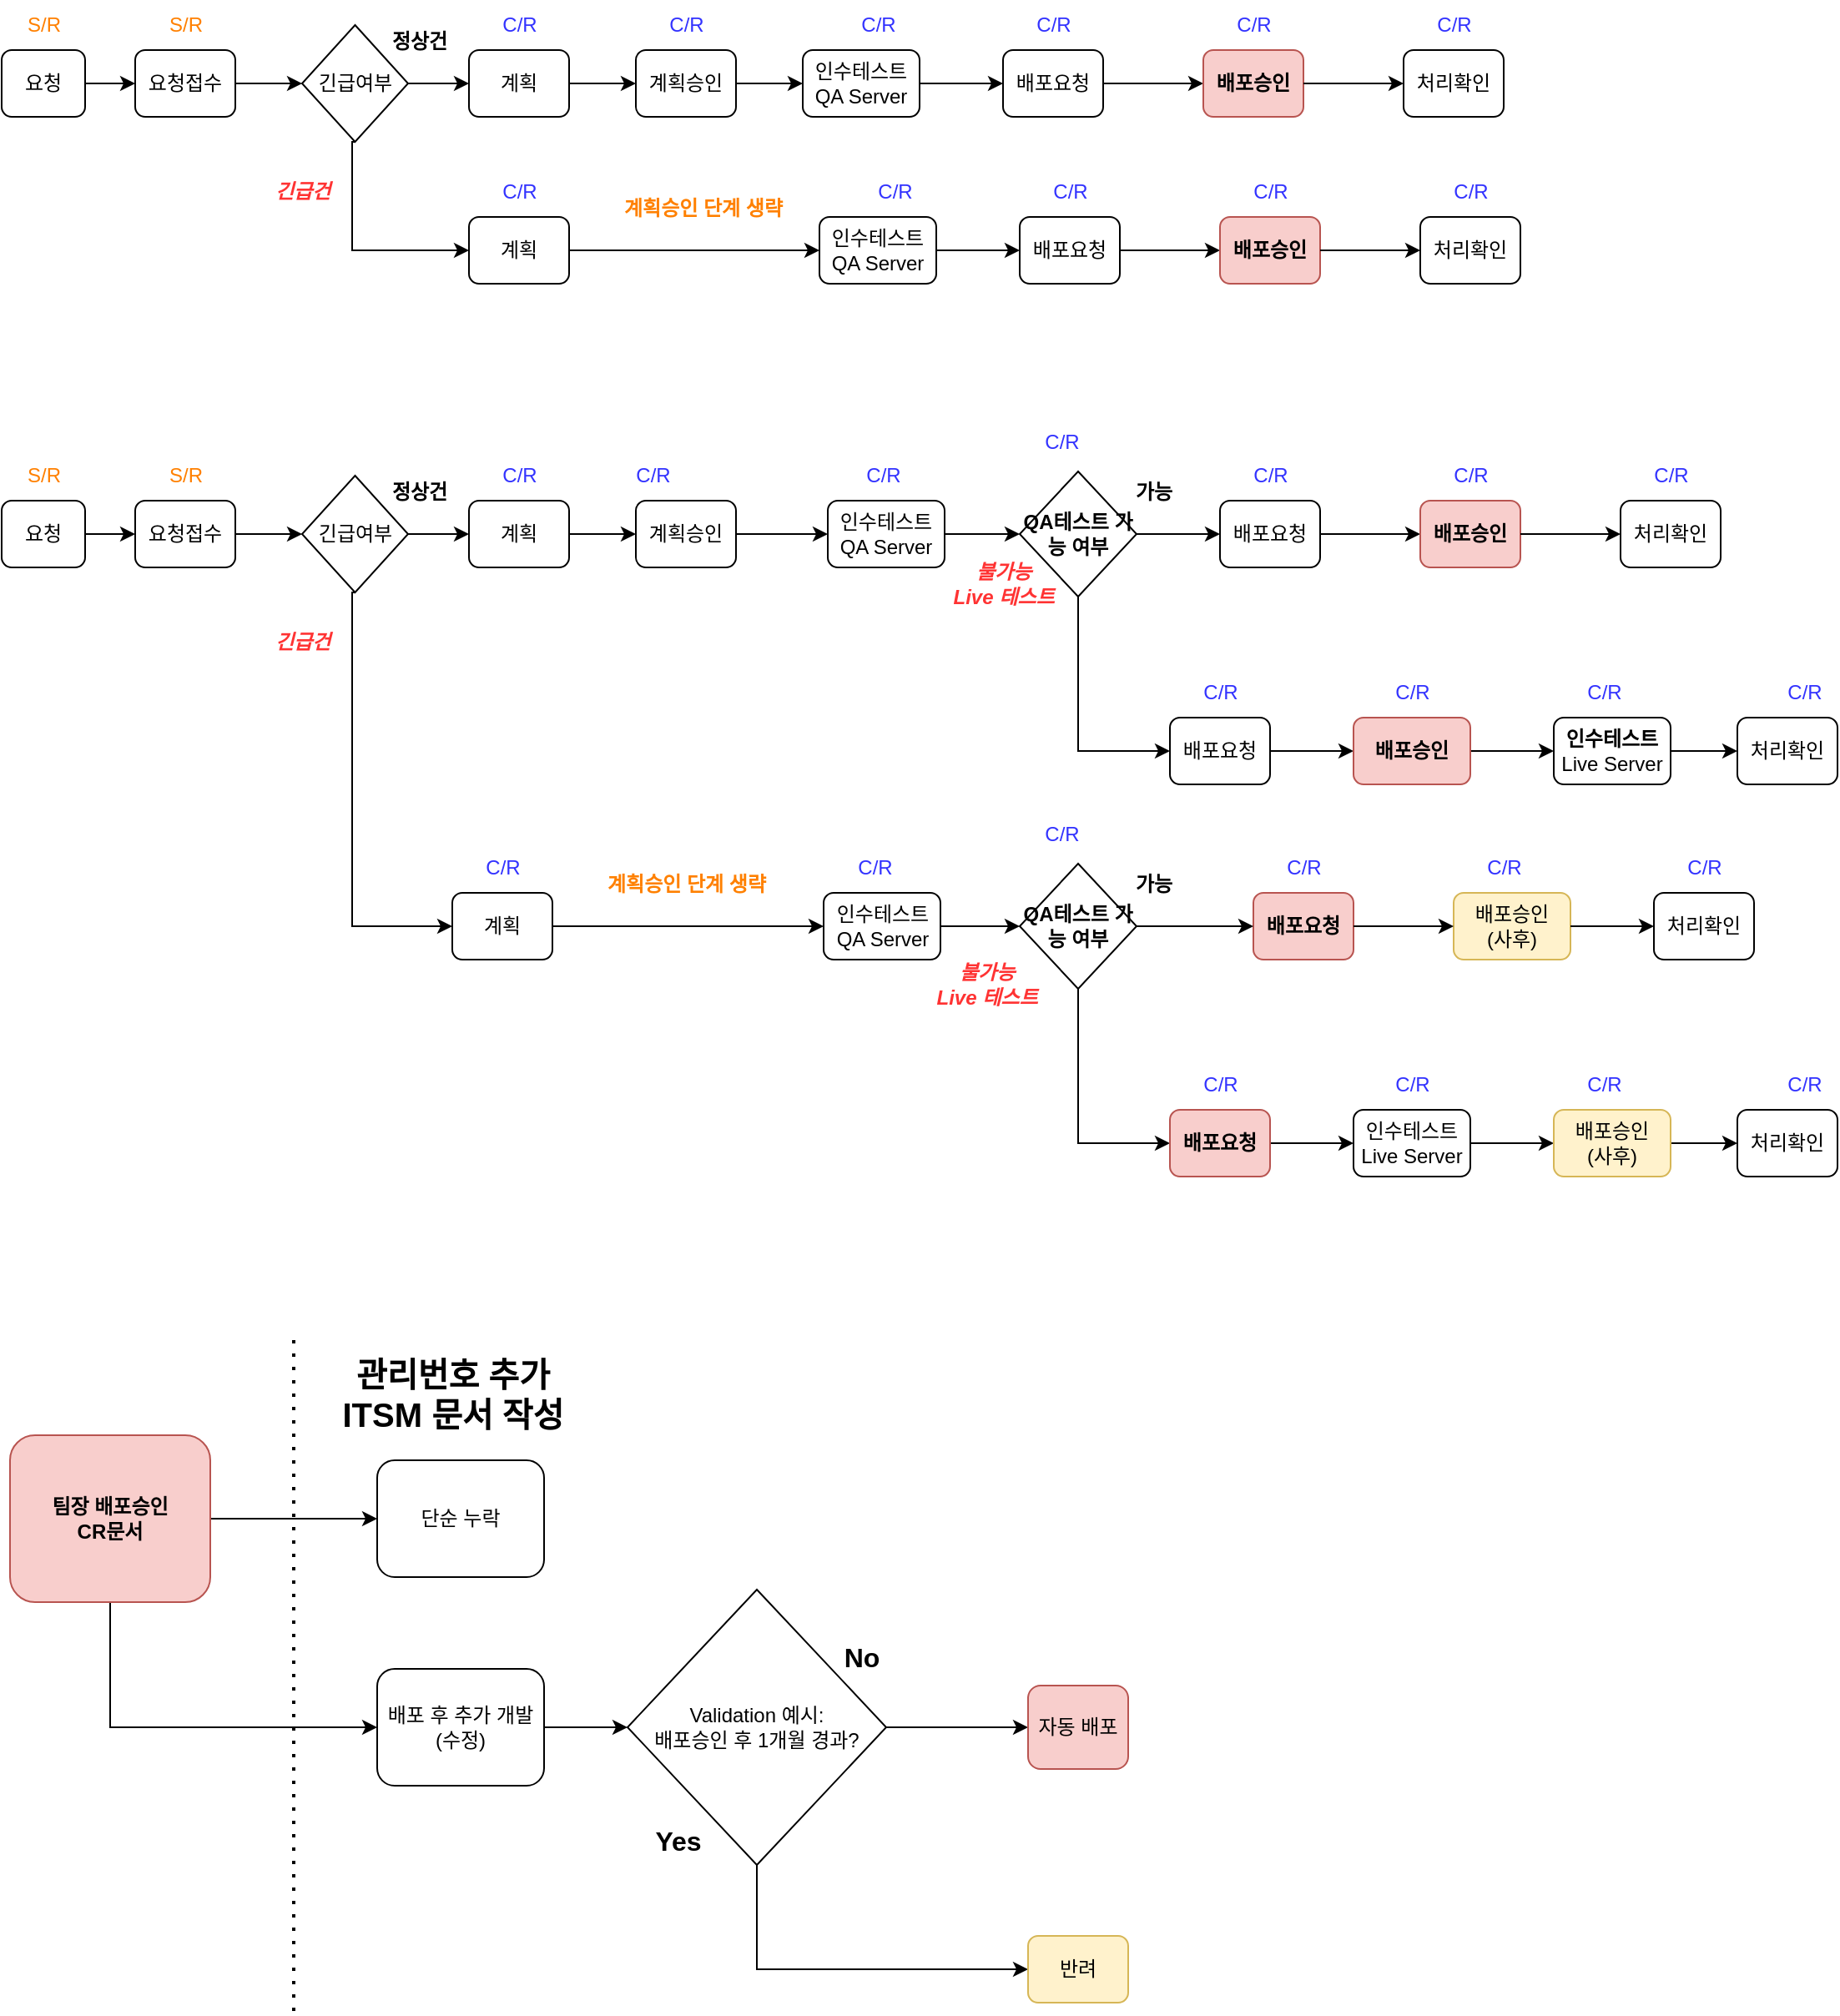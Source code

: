 <mxfile version="22.1.15" type="github">
  <diagram id="C5RBs43oDa-KdzZeNtuy" name="Page-1">
    <mxGraphModel dx="2261" dy="738" grid="1" gridSize="10" guides="1" tooltips="1" connect="1" arrows="1" fold="1" page="1" pageScale="1" pageWidth="827" pageHeight="1169" background="#ffffff" math="0" shadow="0">
      <root>
        <mxCell id="WIyWlLk6GJQsqaUBKTNV-0" />
        <mxCell id="WIyWlLk6GJQsqaUBKTNV-1" parent="WIyWlLk6GJQsqaUBKTNV-0" />
        <mxCell id="-poH_1AGBU1u-PjEJNl7-34" value="배포승인&lt;br&gt;(사후)" style="rounded=1;whiteSpace=wrap;html=1;fontSize=12;glass=0;strokeWidth=1;shadow=0;fontStyle=0;fillColor=#fff2cc;strokeColor=#d6b656;" parent="WIyWlLk6GJQsqaUBKTNV-1" vertex="1">
          <mxGeometry x="70" y="655" width="70" height="40" as="geometry" />
        </mxCell>
        <mxCell id="bHrff5qwEhBtDLo3kuQc-10" style="edgeStyle=orthogonalEdgeStyle;rounded=0;orthogonalLoop=1;jettySize=auto;html=1;exitX=1;exitY=0.5;exitDx=0;exitDy=0;entryX=0;entryY=0.5;entryDx=0;entryDy=0;" parent="WIyWlLk6GJQsqaUBKTNV-1" source="WIyWlLk6GJQsqaUBKTNV-3" target="bHrff5qwEhBtDLo3kuQc-8" edge="1">
          <mxGeometry relative="1" as="geometry" />
        </mxCell>
        <mxCell id="WIyWlLk6GJQsqaUBKTNV-3" value="요청" style="rounded=1;whiteSpace=wrap;html=1;fontSize=12;glass=0;strokeWidth=1;shadow=0;" parent="WIyWlLk6GJQsqaUBKTNV-1" vertex="1">
          <mxGeometry x="-800" y="420" width="50" height="40" as="geometry" />
        </mxCell>
        <mxCell id="bHrff5qwEhBtDLo3kuQc-9" style="edgeStyle=orthogonalEdgeStyle;rounded=0;orthogonalLoop=1;jettySize=auto;html=1;entryX=0;entryY=0.5;entryDx=0;entryDy=0;" parent="WIyWlLk6GJQsqaUBKTNV-1" source="bHrff5qwEhBtDLo3kuQc-37" target="bHrff5qwEhBtDLo3kuQc-13" edge="1">
          <mxGeometry relative="1" as="geometry">
            <mxPoint x="-560" y="440" as="targetPoint" />
            <mxPoint x="-620" y="440" as="sourcePoint" />
          </mxGeometry>
        </mxCell>
        <mxCell id="bHrff5qwEhBtDLo3kuQc-45" style="edgeStyle=orthogonalEdgeStyle;rounded=0;orthogonalLoop=1;jettySize=auto;html=1;exitX=1;exitY=0.5;exitDx=0;exitDy=0;entryX=0;entryY=0.5;entryDx=0;entryDy=0;" parent="WIyWlLk6GJQsqaUBKTNV-1" source="bHrff5qwEhBtDLo3kuQc-8" target="bHrff5qwEhBtDLo3kuQc-37" edge="1">
          <mxGeometry relative="1" as="geometry" />
        </mxCell>
        <mxCell id="bHrff5qwEhBtDLo3kuQc-8" value="요청접수" style="rounded=1;whiteSpace=wrap;html=1;fontSize=12;glass=0;strokeWidth=1;shadow=0;" parent="WIyWlLk6GJQsqaUBKTNV-1" vertex="1">
          <mxGeometry x="-720" y="420" width="60" height="40" as="geometry" />
        </mxCell>
        <mxCell id="bHrff5qwEhBtDLo3kuQc-43" style="edgeStyle=orthogonalEdgeStyle;rounded=0;orthogonalLoop=1;jettySize=auto;html=1;exitX=1;exitY=0.5;exitDx=0;exitDy=0;entryX=0;entryY=0.5;entryDx=0;entryDy=0;" parent="WIyWlLk6GJQsqaUBKTNV-1" source="bHrff5qwEhBtDLo3kuQc-13" target="bHrff5qwEhBtDLo3kuQc-17" edge="1">
          <mxGeometry relative="1" as="geometry" />
        </mxCell>
        <mxCell id="bHrff5qwEhBtDLo3kuQc-13" value="계획" style="rounded=1;whiteSpace=wrap;html=1;fontSize=12;glass=0;strokeWidth=1;shadow=0;" parent="WIyWlLk6GJQsqaUBKTNV-1" vertex="1">
          <mxGeometry x="-520" y="420" width="60" height="40" as="geometry" />
        </mxCell>
        <mxCell id="mNGhvAOt8ULC3OzizUnZ-2" style="edgeStyle=orthogonalEdgeStyle;rounded=0;orthogonalLoop=1;jettySize=auto;html=1;exitX=1;exitY=0.5;exitDx=0;exitDy=0;entryX=0;entryY=0.5;entryDx=0;entryDy=0;" edge="1" parent="WIyWlLk6GJQsqaUBKTNV-1" source="bHrff5qwEhBtDLo3kuQc-17" target="mNGhvAOt8ULC3OzizUnZ-0">
          <mxGeometry relative="1" as="geometry" />
        </mxCell>
        <mxCell id="bHrff5qwEhBtDLo3kuQc-17" value="계획승인" style="rounded=1;whiteSpace=wrap;html=1;fontSize=12;glass=0;strokeWidth=1;shadow=0;" parent="WIyWlLk6GJQsqaUBKTNV-1" vertex="1">
          <mxGeometry x="-420" y="420" width="60" height="40" as="geometry" />
        </mxCell>
        <mxCell id="bHrff5qwEhBtDLo3kuQc-23" value="배포요청" style="rounded=1;whiteSpace=wrap;html=1;fontSize=12;glass=0;strokeWidth=1;shadow=0;" parent="WIyWlLk6GJQsqaUBKTNV-1" vertex="1">
          <mxGeometry x="-70" y="420" width="60" height="40" as="geometry" />
        </mxCell>
        <mxCell id="bHrff5qwEhBtDLo3kuQc-24" style="edgeStyle=orthogonalEdgeStyle;rounded=0;orthogonalLoop=1;jettySize=auto;html=1;exitX=1;exitY=0.5;exitDx=0;exitDy=0;" parent="WIyWlLk6GJQsqaUBKTNV-1" edge="1">
          <mxGeometry relative="1" as="geometry">
            <mxPoint x="50" y="440" as="targetPoint" />
            <mxPoint x="-10" y="440" as="sourcePoint" />
          </mxGeometry>
        </mxCell>
        <mxCell id="bHrff5qwEhBtDLo3kuQc-25" value="배포승인" style="rounded=1;whiteSpace=wrap;html=1;fontSize=12;glass=0;strokeWidth=1;shadow=0;fontStyle=1;fillColor=#f8cecc;strokeColor=#b85450;" parent="WIyWlLk6GJQsqaUBKTNV-1" vertex="1">
          <mxGeometry x="50" y="420" width="60" height="40" as="geometry" />
        </mxCell>
        <mxCell id="bHrff5qwEhBtDLo3kuQc-26" style="edgeStyle=orthogonalEdgeStyle;rounded=0;orthogonalLoop=1;jettySize=auto;html=1;exitX=1;exitY=0.5;exitDx=0;exitDy=0;" parent="WIyWlLk6GJQsqaUBKTNV-1" edge="1">
          <mxGeometry relative="1" as="geometry">
            <mxPoint x="170" y="440" as="targetPoint" />
            <mxPoint x="110" y="440" as="sourcePoint" />
          </mxGeometry>
        </mxCell>
        <mxCell id="bHrff5qwEhBtDLo3kuQc-27" value="처리확인" style="rounded=1;whiteSpace=wrap;html=1;fontSize=12;glass=0;strokeWidth=1;shadow=0;" parent="WIyWlLk6GJQsqaUBKTNV-1" vertex="1">
          <mxGeometry x="170" y="420" width="60" height="40" as="geometry" />
        </mxCell>
        <mxCell id="bHrff5qwEhBtDLo3kuQc-28" value="S/R" style="text;html=1;align=center;verticalAlign=middle;resizable=0;points=[];autosize=1;strokeColor=none;fillColor=none;fontColor=#FF8000;" parent="WIyWlLk6GJQsqaUBKTNV-1" vertex="1">
          <mxGeometry x="-795" y="390" width="40" height="30" as="geometry" />
        </mxCell>
        <mxCell id="bHrff5qwEhBtDLo3kuQc-29" value="S/R" style="text;html=1;align=center;verticalAlign=middle;resizable=0;points=[];autosize=1;strokeColor=none;fillColor=none;fontColor=#FF8000;" parent="WIyWlLk6GJQsqaUBKTNV-1" vertex="1">
          <mxGeometry x="-710" y="390" width="40" height="30" as="geometry" />
        </mxCell>
        <mxCell id="bHrff5qwEhBtDLo3kuQc-30" value="C/R" style="text;html=1;align=center;verticalAlign=middle;resizable=0;points=[];autosize=1;strokeColor=none;fillColor=none;fontColor=#3333FF;" parent="WIyWlLk6GJQsqaUBKTNV-1" vertex="1">
          <mxGeometry x="-510" y="390" width="40" height="30" as="geometry" />
        </mxCell>
        <mxCell id="bHrff5qwEhBtDLo3kuQc-31" value="C/R" style="text;html=1;align=center;verticalAlign=middle;resizable=0;points=[];autosize=1;strokeColor=none;fillColor=none;fontColor=#3333FF;" parent="WIyWlLk6GJQsqaUBKTNV-1" vertex="1">
          <mxGeometry x="-430" y="390" width="40" height="30" as="geometry" />
        </mxCell>
        <mxCell id="bHrff5qwEhBtDLo3kuQc-32" value="C/R" style="text;html=1;align=center;verticalAlign=middle;resizable=0;points=[];autosize=1;strokeColor=none;fillColor=none;fontColor=#3333FF;" parent="WIyWlLk6GJQsqaUBKTNV-1" vertex="1">
          <mxGeometry x="-185" y="370" width="40" height="30" as="geometry" />
        </mxCell>
        <mxCell id="bHrff5qwEhBtDLo3kuQc-34" value="C/R" style="text;html=1;align=center;verticalAlign=middle;resizable=0;points=[];autosize=1;strokeColor=none;fillColor=none;fontColor=#3333FF;" parent="WIyWlLk6GJQsqaUBKTNV-1" vertex="1">
          <mxGeometry x="-60" y="390" width="40" height="30" as="geometry" />
        </mxCell>
        <mxCell id="bHrff5qwEhBtDLo3kuQc-35" value="C/R" style="text;html=1;align=center;verticalAlign=middle;resizable=0;points=[];autosize=1;strokeColor=none;fillColor=none;fontColor=#3333FF;" parent="WIyWlLk6GJQsqaUBKTNV-1" vertex="1">
          <mxGeometry x="60" y="390" width="40" height="30" as="geometry" />
        </mxCell>
        <mxCell id="bHrff5qwEhBtDLo3kuQc-36" value="C/R" style="text;html=1;align=center;verticalAlign=middle;resizable=0;points=[];autosize=1;strokeColor=none;fillColor=none;fontColor=#3333FF;" parent="WIyWlLk6GJQsqaUBKTNV-1" vertex="1">
          <mxGeometry x="180" y="390" width="40" height="30" as="geometry" />
        </mxCell>
        <mxCell id="bHrff5qwEhBtDLo3kuQc-41" style="edgeStyle=orthogonalEdgeStyle;rounded=0;orthogonalLoop=1;jettySize=auto;html=1;exitX=0.5;exitY=1;exitDx=0;exitDy=0;entryX=0;entryY=0.5;entryDx=0;entryDy=0;" parent="WIyWlLk6GJQsqaUBKTNV-1" source="bHrff5qwEhBtDLo3kuQc-37" target="bHrff5qwEhBtDLo3kuQc-47" edge="1">
          <mxGeometry relative="1" as="geometry">
            <mxPoint x="-590" y="780" as="targetPoint" />
            <Array as="points">
              <mxPoint x="-590" y="475" />
              <mxPoint x="-590" y="675" />
            </Array>
          </mxGeometry>
        </mxCell>
        <mxCell id="bHrff5qwEhBtDLo3kuQc-37" value="긴급여부" style="rhombus;whiteSpace=wrap;html=1;" parent="WIyWlLk6GJQsqaUBKTNV-1" vertex="1">
          <mxGeometry x="-620" y="405" width="63.5" height="70" as="geometry" />
        </mxCell>
        <mxCell id="bHrff5qwEhBtDLo3kuQc-39" value="정상건" style="text;html=1;align=center;verticalAlign=middle;resizable=0;points=[];autosize=1;strokeColor=none;fillColor=none;fontStyle=1" parent="WIyWlLk6GJQsqaUBKTNV-1" vertex="1">
          <mxGeometry x="-580" y="400" width="60" height="30" as="geometry" />
        </mxCell>
        <mxCell id="bHrff5qwEhBtDLo3kuQc-40" value="긴급건" style="text;html=1;align=center;verticalAlign=middle;resizable=0;points=[];autosize=1;strokeColor=none;fillColor=none;fontStyle=3;fontColor=#FF3333;" parent="WIyWlLk6GJQsqaUBKTNV-1" vertex="1">
          <mxGeometry x="-650" y="490" width="60" height="30" as="geometry" />
        </mxCell>
        <mxCell id="mNGhvAOt8ULC3OzizUnZ-9" style="edgeStyle=orthogonalEdgeStyle;rounded=0;orthogonalLoop=1;jettySize=auto;html=1;exitX=1;exitY=0.5;exitDx=0;exitDy=0;entryX=0;entryY=0.5;entryDx=0;entryDy=0;" edge="1" parent="WIyWlLk6GJQsqaUBKTNV-1" source="bHrff5qwEhBtDLo3kuQc-47" target="mNGhvAOt8ULC3OzizUnZ-7">
          <mxGeometry relative="1" as="geometry" />
        </mxCell>
        <mxCell id="bHrff5qwEhBtDLo3kuQc-47" value="계획" style="rounded=1;whiteSpace=wrap;html=1;fontSize=12;glass=0;strokeWidth=1;shadow=0;" parent="WIyWlLk6GJQsqaUBKTNV-1" vertex="1">
          <mxGeometry x="-530" y="655" width="60" height="40" as="geometry" />
        </mxCell>
        <mxCell id="bHrff5qwEhBtDLo3kuQc-48" value="C/R" style="text;html=1;align=center;verticalAlign=middle;resizable=0;points=[];autosize=1;strokeColor=none;fillColor=none;fontColor=#3333FF;" parent="WIyWlLk6GJQsqaUBKTNV-1" vertex="1">
          <mxGeometry x="-520" y="625" width="40" height="30" as="geometry" />
        </mxCell>
        <mxCell id="bHrff5qwEhBtDLo3kuQc-50" value="C/R" style="text;html=1;align=center;verticalAlign=middle;resizable=0;points=[];autosize=1;strokeColor=none;fillColor=none;fontColor=#3333FF;" parent="WIyWlLk6GJQsqaUBKTNV-1" vertex="1">
          <mxGeometry x="-185" y="605" width="40" height="30" as="geometry" />
        </mxCell>
        <mxCell id="bHrff5qwEhBtDLo3kuQc-70" style="edgeStyle=orthogonalEdgeStyle;rounded=0;orthogonalLoop=1;jettySize=auto;html=1;exitX=0.5;exitY=1;exitDx=0;exitDy=0;" parent="WIyWlLk6GJQsqaUBKTNV-1" source="bHrff5qwEhBtDLo3kuQc-67" edge="1">
          <mxGeometry relative="1" as="geometry">
            <mxPoint x="-100" y="570" as="targetPoint" />
            <Array as="points">
              <mxPoint x="-155" y="570" />
            </Array>
          </mxGeometry>
        </mxCell>
        <mxCell id="mNGhvAOt8ULC3OzizUnZ-6" style="edgeStyle=orthogonalEdgeStyle;rounded=0;orthogonalLoop=1;jettySize=auto;html=1;exitX=1;exitY=0.5;exitDx=0;exitDy=0;entryX=0;entryY=0.5;entryDx=0;entryDy=0;" edge="1" parent="WIyWlLk6GJQsqaUBKTNV-1" source="bHrff5qwEhBtDLo3kuQc-67" target="bHrff5qwEhBtDLo3kuQc-23">
          <mxGeometry relative="1" as="geometry" />
        </mxCell>
        <mxCell id="bHrff5qwEhBtDLo3kuQc-67" value="&lt;b&gt;QA테스트 가능 여부&lt;/b&gt;" style="rhombus;whiteSpace=wrap;html=1;" parent="WIyWlLk6GJQsqaUBKTNV-1" vertex="1">
          <mxGeometry x="-190" y="402.5" width="70" height="75" as="geometry" />
        </mxCell>
        <mxCell id="bHrff5qwEhBtDLo3kuQc-68" value="가능" style="text;html=1;align=center;verticalAlign=middle;resizable=0;points=[];autosize=1;strokeColor=none;fillColor=none;fontStyle=1" parent="WIyWlLk6GJQsqaUBKTNV-1" vertex="1">
          <mxGeometry x="-135" y="400" width="50" height="30" as="geometry" />
        </mxCell>
        <mxCell id="bHrff5qwEhBtDLo3kuQc-69" value="불가능&lt;br&gt;Live 테스트" style="text;html=1;align=center;verticalAlign=middle;resizable=0;points=[];autosize=1;strokeColor=none;fillColor=none;fontStyle=3;fontColor=#FF3333;" parent="WIyWlLk6GJQsqaUBKTNV-1" vertex="1">
          <mxGeometry x="-245" y="450" width="90" height="40" as="geometry" />
        </mxCell>
        <mxCell id="bHrff5qwEhBtDLo3kuQc-83" style="edgeStyle=orthogonalEdgeStyle;rounded=0;orthogonalLoop=1;jettySize=auto;html=1;exitX=1;exitY=0.5;exitDx=0;exitDy=0;entryX=0;entryY=0.5;entryDx=0;entryDy=0;" parent="WIyWlLk6GJQsqaUBKTNV-1" source="bHrff5qwEhBtDLo3kuQc-71" target="bHrff5qwEhBtDLo3kuQc-74" edge="1">
          <mxGeometry relative="1" as="geometry" />
        </mxCell>
        <mxCell id="bHrff5qwEhBtDLo3kuQc-71" value="배포요청" style="rounded=1;whiteSpace=wrap;html=1;fontSize=12;glass=0;strokeWidth=1;shadow=0;fontStyle=0" parent="WIyWlLk6GJQsqaUBKTNV-1" vertex="1">
          <mxGeometry x="-100" y="550" width="60" height="40" as="geometry" />
        </mxCell>
        <mxCell id="bHrff5qwEhBtDLo3kuQc-73" value="C/R" style="text;html=1;align=center;verticalAlign=middle;resizable=0;points=[];autosize=1;strokeColor=none;fillColor=none;fontColor=#3333FF;" parent="WIyWlLk6GJQsqaUBKTNV-1" vertex="1">
          <mxGeometry x="-90" y="520" width="40" height="30" as="geometry" />
        </mxCell>
        <mxCell id="bHrff5qwEhBtDLo3kuQc-89" style="edgeStyle=orthogonalEdgeStyle;rounded=0;orthogonalLoop=1;jettySize=auto;html=1;exitX=1;exitY=0.5;exitDx=0;exitDy=0;entryX=0;entryY=0.5;entryDx=0;entryDy=0;" parent="WIyWlLk6GJQsqaUBKTNV-1" source="bHrff5qwEhBtDLo3kuQc-74" target="bHrff5qwEhBtDLo3kuQc-84" edge="1">
          <mxGeometry relative="1" as="geometry" />
        </mxCell>
        <mxCell id="bHrff5qwEhBtDLo3kuQc-74" value="배포승인" style="rounded=1;whiteSpace=wrap;html=1;fontSize=12;glass=0;strokeWidth=1;shadow=0;fillColor=#f8cecc;strokeColor=#b85450;fontStyle=1" parent="WIyWlLk6GJQsqaUBKTNV-1" vertex="1">
          <mxGeometry x="10" y="550" width="70" height="40" as="geometry" />
        </mxCell>
        <mxCell id="bHrff5qwEhBtDLo3kuQc-75" value="C/R" style="text;html=1;align=center;verticalAlign=middle;resizable=0;points=[];autosize=1;strokeColor=none;fillColor=none;fontColor=#3333FF;" parent="WIyWlLk6GJQsqaUBKTNV-1" vertex="1">
          <mxGeometry x="25" y="520" width="40" height="30" as="geometry" />
        </mxCell>
        <mxCell id="bHrff5qwEhBtDLo3kuQc-90" style="edgeStyle=orthogonalEdgeStyle;rounded=0;orthogonalLoop=1;jettySize=auto;html=1;exitX=1;exitY=0.5;exitDx=0;exitDy=0;entryX=0;entryY=0.5;entryDx=0;entryDy=0;" parent="WIyWlLk6GJQsqaUBKTNV-1" source="bHrff5qwEhBtDLo3kuQc-84" target="bHrff5qwEhBtDLo3kuQc-86" edge="1">
          <mxGeometry relative="1" as="geometry" />
        </mxCell>
        <mxCell id="bHrff5qwEhBtDLo3kuQc-84" value="인수테스트&lt;br style=&quot;border-color: var(--border-color); font-weight: 400;&quot;&gt;&lt;span style=&quot;font-weight: 400;&quot;&gt;Live Server&lt;/span&gt;" style="rounded=1;whiteSpace=wrap;html=1;fontSize=12;glass=0;strokeWidth=1;shadow=0;fontStyle=1;" parent="WIyWlLk6GJQsqaUBKTNV-1" vertex="1">
          <mxGeometry x="130" y="550" width="70" height="40" as="geometry" />
        </mxCell>
        <mxCell id="bHrff5qwEhBtDLo3kuQc-86" value="처리확인" style="rounded=1;whiteSpace=wrap;html=1;fontSize=12;glass=0;strokeWidth=1;shadow=0;" parent="WIyWlLk6GJQsqaUBKTNV-1" vertex="1">
          <mxGeometry x="240" y="550" width="60" height="40" as="geometry" />
        </mxCell>
        <mxCell id="bHrff5qwEhBtDLo3kuQc-87" value="C/R" style="text;html=1;align=center;verticalAlign=middle;resizable=0;points=[];autosize=1;strokeColor=none;fillColor=none;fontColor=#3333FF;" parent="WIyWlLk6GJQsqaUBKTNV-1" vertex="1">
          <mxGeometry x="140" y="520" width="40" height="30" as="geometry" />
        </mxCell>
        <mxCell id="bHrff5qwEhBtDLo3kuQc-88" value="C/R" style="text;html=1;align=center;verticalAlign=middle;resizable=0;points=[];autosize=1;strokeColor=none;fillColor=none;fontColor=#3333FF;" parent="WIyWlLk6GJQsqaUBKTNV-1" vertex="1">
          <mxGeometry x="260" y="520" width="40" height="30" as="geometry" />
        </mxCell>
        <mxCell id="bHrff5qwEhBtDLo3kuQc-93" value="단순 누락" style="rounded=1;whiteSpace=wrap;html=1;fontSize=12;glass=0;strokeWidth=1;shadow=0;" parent="WIyWlLk6GJQsqaUBKTNV-1" vertex="1">
          <mxGeometry x="-575" y="995" width="100" height="70" as="geometry" />
        </mxCell>
        <mxCell id="bHrff5qwEhBtDLo3kuQc-99" style="edgeStyle=orthogonalEdgeStyle;rounded=0;orthogonalLoop=1;jettySize=auto;html=1;exitX=1;exitY=0.5;exitDx=0;exitDy=0;entryX=0;entryY=0.5;entryDx=0;entryDy=0;" parent="WIyWlLk6GJQsqaUBKTNV-1" source="bHrff5qwEhBtDLo3kuQc-96" target="bHrff5qwEhBtDLo3kuQc-93" edge="1">
          <mxGeometry relative="1" as="geometry" />
        </mxCell>
        <mxCell id="bHrff5qwEhBtDLo3kuQc-107" style="edgeStyle=orthogonalEdgeStyle;rounded=0;orthogonalLoop=1;jettySize=auto;html=1;exitX=1;exitY=0.5;exitDx=0;exitDy=0;entryX=0;entryY=0.5;entryDx=0;entryDy=0;" parent="WIyWlLk6GJQsqaUBKTNV-1" source="bHrff5qwEhBtDLo3kuQc-96" target="bHrff5qwEhBtDLo3kuQc-105" edge="1">
          <mxGeometry relative="1" as="geometry">
            <Array as="points">
              <mxPoint x="-735" y="1030" />
              <mxPoint x="-735" y="1155" />
            </Array>
          </mxGeometry>
        </mxCell>
        <mxCell id="bHrff5qwEhBtDLo3kuQc-96" value="팀장 배포승인&lt;br&gt;CR문서" style="rounded=1;whiteSpace=wrap;html=1;fontSize=12;glass=0;strokeWidth=1;shadow=0;fillColor=#f8cecc;strokeColor=#b85450;fontStyle=1" parent="WIyWlLk6GJQsqaUBKTNV-1" vertex="1">
          <mxGeometry x="-795" y="980" width="120" height="100" as="geometry" />
        </mxCell>
        <mxCell id="bHrff5qwEhBtDLo3kuQc-100" value="관리번호 추가&lt;br&gt;ITSM 문서 작성" style="text;html=1;align=center;verticalAlign=middle;resizable=0;points=[];autosize=1;strokeColor=none;fillColor=none;fontStyle=1;fontSize=20;" parent="WIyWlLk6GJQsqaUBKTNV-1" vertex="1">
          <mxGeometry x="-610" y="925" width="160" height="60" as="geometry" />
        </mxCell>
        <mxCell id="bHrff5qwEhBtDLo3kuQc-109" style="edgeStyle=orthogonalEdgeStyle;rounded=0;orthogonalLoop=1;jettySize=auto;html=1;exitX=1;exitY=0.5;exitDx=0;exitDy=0;" parent="WIyWlLk6GJQsqaUBKTNV-1" source="bHrff5qwEhBtDLo3kuQc-101" edge="1">
          <mxGeometry relative="1" as="geometry">
            <mxPoint x="-185" y="1155" as="targetPoint" />
          </mxGeometry>
        </mxCell>
        <mxCell id="bHrff5qwEhBtDLo3kuQc-114" style="edgeStyle=orthogonalEdgeStyle;rounded=0;orthogonalLoop=1;jettySize=auto;html=1;exitX=0.5;exitY=1;exitDx=0;exitDy=0;entryX=0;entryY=0.5;entryDx=0;entryDy=0;" parent="WIyWlLk6GJQsqaUBKTNV-1" source="bHrff5qwEhBtDLo3kuQc-101" target="bHrff5qwEhBtDLo3kuQc-113" edge="1">
          <mxGeometry relative="1" as="geometry" />
        </mxCell>
        <mxCell id="bHrff5qwEhBtDLo3kuQc-101" value="Validation 예시:&lt;br&gt;배포승인 후 1개월 경과?" style="rhombus;whiteSpace=wrap;html=1;" parent="WIyWlLk6GJQsqaUBKTNV-1" vertex="1">
          <mxGeometry x="-425" y="1072.5" width="155" height="165" as="geometry" />
        </mxCell>
        <mxCell id="bHrff5qwEhBtDLo3kuQc-104" value="" style="endArrow=none;dashed=1;html=1;dashPattern=1 3;strokeWidth=2;rounded=0;" parent="WIyWlLk6GJQsqaUBKTNV-1" edge="1">
          <mxGeometry width="50" height="50" relative="1" as="geometry">
            <mxPoint x="-625" y="1325" as="sourcePoint" />
            <mxPoint x="-625" y="920" as="targetPoint" />
          </mxGeometry>
        </mxCell>
        <mxCell id="bHrff5qwEhBtDLo3kuQc-108" style="edgeStyle=orthogonalEdgeStyle;rounded=0;orthogonalLoop=1;jettySize=auto;html=1;exitX=1;exitY=0.5;exitDx=0;exitDy=0;entryX=0;entryY=0.5;entryDx=0;entryDy=0;" parent="WIyWlLk6GJQsqaUBKTNV-1" source="bHrff5qwEhBtDLo3kuQc-105" target="bHrff5qwEhBtDLo3kuQc-101" edge="1">
          <mxGeometry relative="1" as="geometry" />
        </mxCell>
        <mxCell id="bHrff5qwEhBtDLo3kuQc-105" value="배포 후 추가 개발(수정)" style="rounded=1;whiteSpace=wrap;html=1;fontSize=12;glass=0;strokeWidth=1;shadow=0;" parent="WIyWlLk6GJQsqaUBKTNV-1" vertex="1">
          <mxGeometry x="-575" y="1120" width="100" height="70" as="geometry" />
        </mxCell>
        <mxCell id="bHrff5qwEhBtDLo3kuQc-110" value="No" style="text;html=1;align=center;verticalAlign=middle;resizable=0;points=[];autosize=1;strokeColor=none;fillColor=none;fontSize=16;fontStyle=1" parent="WIyWlLk6GJQsqaUBKTNV-1" vertex="1">
          <mxGeometry x="-305" y="1098" width="40" height="30" as="geometry" />
        </mxCell>
        <mxCell id="bHrff5qwEhBtDLo3kuQc-112" value="자동 배포" style="rounded=1;whiteSpace=wrap;html=1;fontSize=12;glass=0;strokeWidth=1;shadow=0;fillColor=#f8cecc;strokeColor=#b85450;" parent="WIyWlLk6GJQsqaUBKTNV-1" vertex="1">
          <mxGeometry x="-185" y="1130" width="60" height="50" as="geometry" />
        </mxCell>
        <mxCell id="bHrff5qwEhBtDLo3kuQc-113" value="반려" style="rounded=1;whiteSpace=wrap;html=1;fontSize=12;glass=0;strokeWidth=1;shadow=0;fillColor=#fff2cc;strokeColor=#d6b656;" parent="WIyWlLk6GJQsqaUBKTNV-1" vertex="1">
          <mxGeometry x="-185" y="1280" width="60" height="40" as="geometry" />
        </mxCell>
        <mxCell id="bHrff5qwEhBtDLo3kuQc-115" value="Yes" style="text;html=1;align=center;verticalAlign=middle;resizable=0;points=[];autosize=1;strokeColor=none;fillColor=none;fontSize=16;fontStyle=1" parent="WIyWlLk6GJQsqaUBKTNV-1" vertex="1">
          <mxGeometry x="-420" y="1207.5" width="50" height="30" as="geometry" />
        </mxCell>
        <mxCell id="-poH_1AGBU1u-PjEJNl7-32" value="배포요청" style="rounded=1;whiteSpace=wrap;html=1;fontSize=12;glass=0;strokeWidth=1;shadow=0;fontStyle=1;fillColor=#f8cecc;strokeColor=#b85450;" parent="WIyWlLk6GJQsqaUBKTNV-1" vertex="1">
          <mxGeometry x="-50" y="655" width="60" height="40" as="geometry" />
        </mxCell>
        <mxCell id="-poH_1AGBU1u-PjEJNl7-33" style="edgeStyle=orthogonalEdgeStyle;rounded=0;orthogonalLoop=1;jettySize=auto;html=1;exitX=1;exitY=0.5;exitDx=0;exitDy=0;" parent="WIyWlLk6GJQsqaUBKTNV-1" edge="1">
          <mxGeometry relative="1" as="geometry">
            <mxPoint x="70" y="675" as="targetPoint" />
            <mxPoint x="10" y="675" as="sourcePoint" />
          </mxGeometry>
        </mxCell>
        <mxCell id="-poH_1AGBU1u-PjEJNl7-35" style="edgeStyle=orthogonalEdgeStyle;rounded=0;orthogonalLoop=1;jettySize=auto;html=1;exitX=1;exitY=0.5;exitDx=0;exitDy=0;" parent="WIyWlLk6GJQsqaUBKTNV-1" source="-poH_1AGBU1u-PjEJNl7-34" edge="1">
          <mxGeometry relative="1" as="geometry">
            <mxPoint x="190" y="675" as="targetPoint" />
            <mxPoint x="150" y="675" as="sourcePoint" />
          </mxGeometry>
        </mxCell>
        <mxCell id="-poH_1AGBU1u-PjEJNl7-36" value="처리확인" style="rounded=1;whiteSpace=wrap;html=1;fontSize=12;glass=0;strokeWidth=1;shadow=0;" parent="WIyWlLk6GJQsqaUBKTNV-1" vertex="1">
          <mxGeometry x="190" y="655" width="60" height="40" as="geometry" />
        </mxCell>
        <mxCell id="-poH_1AGBU1u-PjEJNl7-38" value="C/R" style="text;html=1;align=center;verticalAlign=middle;resizable=0;points=[];autosize=1;strokeColor=none;fillColor=none;fontColor=#3333FF;" parent="WIyWlLk6GJQsqaUBKTNV-1" vertex="1">
          <mxGeometry x="-40" y="625" width="40" height="30" as="geometry" />
        </mxCell>
        <mxCell id="-poH_1AGBU1u-PjEJNl7-39" value="C/R" style="text;html=1;align=center;verticalAlign=middle;resizable=0;points=[];autosize=1;strokeColor=none;fillColor=none;fontColor=#3333FF;" parent="WIyWlLk6GJQsqaUBKTNV-1" vertex="1">
          <mxGeometry x="80" y="625" width="40" height="30" as="geometry" />
        </mxCell>
        <mxCell id="-poH_1AGBU1u-PjEJNl7-40" value="C/R" style="text;html=1;align=center;verticalAlign=middle;resizable=0;points=[];autosize=1;strokeColor=none;fillColor=none;fontColor=#3333FF;" parent="WIyWlLk6GJQsqaUBKTNV-1" vertex="1">
          <mxGeometry x="200" y="625" width="40" height="30" as="geometry" />
        </mxCell>
        <mxCell id="-poH_1AGBU1u-PjEJNl7-41" style="edgeStyle=orthogonalEdgeStyle;rounded=0;orthogonalLoop=1;jettySize=auto;html=1;exitX=0.5;exitY=1;exitDx=0;exitDy=0;" parent="WIyWlLk6GJQsqaUBKTNV-1" source="-poH_1AGBU1u-PjEJNl7-42" edge="1">
          <mxGeometry relative="1" as="geometry">
            <mxPoint x="-100" y="805" as="targetPoint" />
            <Array as="points">
              <mxPoint x="-155" y="805" />
            </Array>
          </mxGeometry>
        </mxCell>
        <mxCell id="mNGhvAOt8ULC3OzizUnZ-11" style="edgeStyle=orthogonalEdgeStyle;rounded=0;orthogonalLoop=1;jettySize=auto;html=1;exitX=1;exitY=0.5;exitDx=0;exitDy=0;entryX=0;entryY=0.5;entryDx=0;entryDy=0;" edge="1" parent="WIyWlLk6GJQsqaUBKTNV-1" source="-poH_1AGBU1u-PjEJNl7-42" target="-poH_1AGBU1u-PjEJNl7-32">
          <mxGeometry relative="1" as="geometry" />
        </mxCell>
        <mxCell id="-poH_1AGBU1u-PjEJNl7-42" value="&lt;b style=&quot;border-color: var(--border-color);&quot;&gt;QA테스트 가능 여부&lt;/b&gt;" style="rhombus;whiteSpace=wrap;html=1;" parent="WIyWlLk6GJQsqaUBKTNV-1" vertex="1">
          <mxGeometry x="-190" y="637.5" width="70" height="75" as="geometry" />
        </mxCell>
        <mxCell id="-poH_1AGBU1u-PjEJNl7-43" value="가능" style="text;html=1;align=center;verticalAlign=middle;resizable=0;points=[];autosize=1;strokeColor=none;fillColor=none;fontStyle=1" parent="WIyWlLk6GJQsqaUBKTNV-1" vertex="1">
          <mxGeometry x="-135" y="635" width="50" height="30" as="geometry" />
        </mxCell>
        <mxCell id="-poH_1AGBU1u-PjEJNl7-44" value="불가능&lt;br style=&quot;border-color: var(--border-color);&quot;&gt;Live 테스트" style="text;html=1;align=center;verticalAlign=middle;resizable=0;points=[];autosize=1;strokeColor=none;fillColor=none;fontStyle=3;fontColor=#FF3333;" parent="WIyWlLk6GJQsqaUBKTNV-1" vertex="1">
          <mxGeometry x="-255" y="690" width="90" height="40" as="geometry" />
        </mxCell>
        <mxCell id="-poH_1AGBU1u-PjEJNl7-45" style="edgeStyle=orthogonalEdgeStyle;rounded=0;orthogonalLoop=1;jettySize=auto;html=1;exitX=1;exitY=0.5;exitDx=0;exitDy=0;entryX=0;entryY=0.5;entryDx=0;entryDy=0;" parent="WIyWlLk6GJQsqaUBKTNV-1" source="-poH_1AGBU1u-PjEJNl7-46" target="-poH_1AGBU1u-PjEJNl7-49" edge="1">
          <mxGeometry relative="1" as="geometry" />
        </mxCell>
        <mxCell id="-poH_1AGBU1u-PjEJNl7-46" value="배포요청" style="rounded=1;whiteSpace=wrap;html=1;fontSize=12;glass=0;strokeWidth=1;shadow=0;fillColor=#f8cecc;strokeColor=#b85450;fontStyle=1" parent="WIyWlLk6GJQsqaUBKTNV-1" vertex="1">
          <mxGeometry x="-100" y="785" width="60" height="40" as="geometry" />
        </mxCell>
        <mxCell id="-poH_1AGBU1u-PjEJNl7-47" value="C/R" style="text;html=1;align=center;verticalAlign=middle;resizable=0;points=[];autosize=1;strokeColor=none;fillColor=none;fontColor=#3333FF;" parent="WIyWlLk6GJQsqaUBKTNV-1" vertex="1">
          <mxGeometry x="-90" y="755" width="40" height="30" as="geometry" />
        </mxCell>
        <mxCell id="-poH_1AGBU1u-PjEJNl7-48" style="edgeStyle=orthogonalEdgeStyle;rounded=0;orthogonalLoop=1;jettySize=auto;html=1;exitX=1;exitY=0.5;exitDx=0;exitDy=0;entryX=0;entryY=0.5;entryDx=0;entryDy=0;" parent="WIyWlLk6GJQsqaUBKTNV-1" source="-poH_1AGBU1u-PjEJNl7-49" target="-poH_1AGBU1u-PjEJNl7-53" edge="1">
          <mxGeometry relative="1" as="geometry" />
        </mxCell>
        <mxCell id="-poH_1AGBU1u-PjEJNl7-49" value="인수테스트&lt;br style=&quot;border-color: var(--border-color);&quot;&gt;&lt;span style=&quot;border-color: var(--border-color);&quot;&gt;Live Server&lt;/span&gt;" style="rounded=1;whiteSpace=wrap;html=1;fontSize=12;glass=0;strokeWidth=1;shadow=0;" parent="WIyWlLk6GJQsqaUBKTNV-1" vertex="1">
          <mxGeometry x="10" y="785" width="70" height="40" as="geometry" />
        </mxCell>
        <mxCell id="-poH_1AGBU1u-PjEJNl7-50" value="C/R" style="text;html=1;align=center;verticalAlign=middle;resizable=0;points=[];autosize=1;strokeColor=none;fillColor=none;fontColor=#3333FF;" parent="WIyWlLk6GJQsqaUBKTNV-1" vertex="1">
          <mxGeometry x="25" y="755" width="40" height="30" as="geometry" />
        </mxCell>
        <mxCell id="-poH_1AGBU1u-PjEJNl7-52" style="edgeStyle=orthogonalEdgeStyle;rounded=0;orthogonalLoop=1;jettySize=auto;html=1;exitX=1;exitY=0.5;exitDx=0;exitDy=0;entryX=0;entryY=0.5;entryDx=0;entryDy=0;" parent="WIyWlLk6GJQsqaUBKTNV-1" source="-poH_1AGBU1u-PjEJNl7-53" target="-poH_1AGBU1u-PjEJNl7-54" edge="1">
          <mxGeometry relative="1" as="geometry" />
        </mxCell>
        <mxCell id="-poH_1AGBU1u-PjEJNl7-53" value="배포승인&lt;br&gt;(사후)" style="rounded=1;whiteSpace=wrap;html=1;fontSize=12;glass=0;strokeWidth=1;shadow=0;fontStyle=0;fillColor=#fff2cc;strokeColor=#d6b656;" parent="WIyWlLk6GJQsqaUBKTNV-1" vertex="1">
          <mxGeometry x="130" y="785" width="70" height="40" as="geometry" />
        </mxCell>
        <mxCell id="-poH_1AGBU1u-PjEJNl7-54" value="처리확인" style="rounded=1;whiteSpace=wrap;html=1;fontSize=12;glass=0;strokeWidth=1;shadow=0;" parent="WIyWlLk6GJQsqaUBKTNV-1" vertex="1">
          <mxGeometry x="240" y="785" width="60" height="40" as="geometry" />
        </mxCell>
        <mxCell id="-poH_1AGBU1u-PjEJNl7-55" value="C/R" style="text;html=1;align=center;verticalAlign=middle;resizable=0;points=[];autosize=1;strokeColor=none;fillColor=none;fontColor=#3333FF;" parent="WIyWlLk6GJQsqaUBKTNV-1" vertex="1">
          <mxGeometry x="140" y="755" width="40" height="30" as="geometry" />
        </mxCell>
        <mxCell id="-poH_1AGBU1u-PjEJNl7-56" value="C/R" style="text;html=1;align=center;verticalAlign=middle;resizable=0;points=[];autosize=1;strokeColor=none;fillColor=none;fontColor=#3333FF;" parent="WIyWlLk6GJQsqaUBKTNV-1" vertex="1">
          <mxGeometry x="260" y="755" width="40" height="30" as="geometry" />
        </mxCell>
        <mxCell id="-poH_1AGBU1u-PjEJNl7-58" value="계획승인 단계 생략" style="text;html=1;align=center;verticalAlign=middle;resizable=0;points=[];autosize=1;strokeColor=none;fillColor=none;fontStyle=1;fontColor=#FF8000;" parent="WIyWlLk6GJQsqaUBKTNV-1" vertex="1">
          <mxGeometry x="-455" y="635" width="130" height="30" as="geometry" />
        </mxCell>
        <mxCell id="-poH_1AGBU1u-PjEJNl7-237" style="edgeStyle=orthogonalEdgeStyle;rounded=0;orthogonalLoop=1;jettySize=auto;html=1;exitX=1;exitY=0.5;exitDx=0;exitDy=0;entryX=0;entryY=0.5;entryDx=0;entryDy=0;" parent="WIyWlLk6GJQsqaUBKTNV-1" source="-poH_1AGBU1u-PjEJNl7-238" target="-poH_1AGBU1u-PjEJNl7-241" edge="1">
          <mxGeometry relative="1" as="geometry" />
        </mxCell>
        <mxCell id="-poH_1AGBU1u-PjEJNl7-238" value="요청" style="rounded=1;whiteSpace=wrap;html=1;fontSize=12;glass=0;strokeWidth=1;shadow=0;" parent="WIyWlLk6GJQsqaUBKTNV-1" vertex="1">
          <mxGeometry x="-800" y="150" width="50" height="40" as="geometry" />
        </mxCell>
        <mxCell id="-poH_1AGBU1u-PjEJNl7-239" style="edgeStyle=orthogonalEdgeStyle;rounded=0;orthogonalLoop=1;jettySize=auto;html=1;entryX=0;entryY=0.5;entryDx=0;entryDy=0;" parent="WIyWlLk6GJQsqaUBKTNV-1" source="-poH_1AGBU1u-PjEJNl7-263" target="-poH_1AGBU1u-PjEJNl7-243" edge="1">
          <mxGeometry relative="1" as="geometry">
            <mxPoint x="-560" y="170" as="targetPoint" />
            <mxPoint x="-620" y="170" as="sourcePoint" />
          </mxGeometry>
        </mxCell>
        <mxCell id="-poH_1AGBU1u-PjEJNl7-240" style="edgeStyle=orthogonalEdgeStyle;rounded=0;orthogonalLoop=1;jettySize=auto;html=1;exitX=1;exitY=0.5;exitDx=0;exitDy=0;entryX=0;entryY=0.5;entryDx=0;entryDy=0;" parent="WIyWlLk6GJQsqaUBKTNV-1" source="-poH_1AGBU1u-PjEJNl7-241" target="-poH_1AGBU1u-PjEJNl7-263" edge="1">
          <mxGeometry relative="1" as="geometry" />
        </mxCell>
        <mxCell id="-poH_1AGBU1u-PjEJNl7-241" value="요청접수" style="rounded=1;whiteSpace=wrap;html=1;fontSize=12;glass=0;strokeWidth=1;shadow=0;" parent="WIyWlLk6GJQsqaUBKTNV-1" vertex="1">
          <mxGeometry x="-720" y="150" width="60" height="40" as="geometry" />
        </mxCell>
        <mxCell id="-poH_1AGBU1u-PjEJNl7-242" style="edgeStyle=orthogonalEdgeStyle;rounded=0;orthogonalLoop=1;jettySize=auto;html=1;exitX=1;exitY=0.5;exitDx=0;exitDy=0;entryX=0;entryY=0.5;entryDx=0;entryDy=0;" parent="WIyWlLk6GJQsqaUBKTNV-1" source="-poH_1AGBU1u-PjEJNl7-243" target="-poH_1AGBU1u-PjEJNl7-244" edge="1">
          <mxGeometry relative="1" as="geometry" />
        </mxCell>
        <mxCell id="-poH_1AGBU1u-PjEJNl7-243" value="계획" style="rounded=1;whiteSpace=wrap;html=1;fontSize=12;glass=0;strokeWidth=1;shadow=0;" parent="WIyWlLk6GJQsqaUBKTNV-1" vertex="1">
          <mxGeometry x="-520" y="150" width="60" height="40" as="geometry" />
        </mxCell>
        <mxCell id="-poH_1AGBU1u-PjEJNl7-244" value="계획승인" style="rounded=1;whiteSpace=wrap;html=1;fontSize=12;glass=0;strokeWidth=1;shadow=0;" parent="WIyWlLk6GJQsqaUBKTNV-1" vertex="1">
          <mxGeometry x="-420" y="150" width="60" height="40" as="geometry" />
        </mxCell>
        <mxCell id="-poH_1AGBU1u-PjEJNl7-245" style="edgeStyle=orthogonalEdgeStyle;rounded=0;orthogonalLoop=1;jettySize=auto;html=1;exitX=1;exitY=0.5;exitDx=0;exitDy=0;entryX=0;entryY=0.5;entryDx=0;entryDy=0;" parent="WIyWlLk6GJQsqaUBKTNV-1" source="-poH_1AGBU1u-PjEJNl7-244" target="-poH_1AGBU1u-PjEJNl7-247" edge="1">
          <mxGeometry relative="1" as="geometry">
            <mxPoint x="-200" y="170" as="targetPoint" />
            <mxPoint x="-260" y="170" as="sourcePoint" />
          </mxGeometry>
        </mxCell>
        <mxCell id="-poH_1AGBU1u-PjEJNl7-246" style="edgeStyle=orthogonalEdgeStyle;rounded=0;orthogonalLoop=1;jettySize=auto;html=1;exitX=1;exitY=0.5;exitDx=0;exitDy=0;entryX=0;entryY=0.5;entryDx=0;entryDy=0;" parent="WIyWlLk6GJQsqaUBKTNV-1" source="-poH_1AGBU1u-PjEJNl7-247" target="-poH_1AGBU1u-PjEJNl7-248" edge="1">
          <mxGeometry relative="1" as="geometry" />
        </mxCell>
        <mxCell id="-poH_1AGBU1u-PjEJNl7-247" value="인수테스트&lt;br&gt;QA Server" style="rounded=1;whiteSpace=wrap;html=1;fontSize=12;glass=0;strokeWidth=1;shadow=0;" parent="WIyWlLk6GJQsqaUBKTNV-1" vertex="1">
          <mxGeometry x="-320" y="150" width="70" height="40" as="geometry" />
        </mxCell>
        <mxCell id="-poH_1AGBU1u-PjEJNl7-248" value="배포요청" style="rounded=1;whiteSpace=wrap;html=1;fontSize=12;glass=0;strokeWidth=1;shadow=0;" parent="WIyWlLk6GJQsqaUBKTNV-1" vertex="1">
          <mxGeometry x="-200" y="150" width="60" height="40" as="geometry" />
        </mxCell>
        <mxCell id="-poH_1AGBU1u-PjEJNl7-249" style="edgeStyle=orthogonalEdgeStyle;rounded=0;orthogonalLoop=1;jettySize=auto;html=1;exitX=1;exitY=0.5;exitDx=0;exitDy=0;" parent="WIyWlLk6GJQsqaUBKTNV-1" edge="1">
          <mxGeometry relative="1" as="geometry">
            <mxPoint x="-80" y="170" as="targetPoint" />
            <mxPoint x="-140" y="170" as="sourcePoint" />
          </mxGeometry>
        </mxCell>
        <mxCell id="-poH_1AGBU1u-PjEJNl7-250" value="배포승인" style="rounded=1;whiteSpace=wrap;html=1;fontSize=12;glass=0;strokeWidth=1;shadow=0;fontStyle=1;fillColor=#f8cecc;strokeColor=#b85450;" parent="WIyWlLk6GJQsqaUBKTNV-1" vertex="1">
          <mxGeometry x="-80" y="150" width="60" height="40" as="geometry" />
        </mxCell>
        <mxCell id="-poH_1AGBU1u-PjEJNl7-251" style="edgeStyle=orthogonalEdgeStyle;rounded=0;orthogonalLoop=1;jettySize=auto;html=1;exitX=1;exitY=0.5;exitDx=0;exitDy=0;" parent="WIyWlLk6GJQsqaUBKTNV-1" edge="1">
          <mxGeometry relative="1" as="geometry">
            <mxPoint x="40" y="170" as="targetPoint" />
            <mxPoint x="-20" y="170" as="sourcePoint" />
          </mxGeometry>
        </mxCell>
        <mxCell id="-poH_1AGBU1u-PjEJNl7-252" value="처리확인" style="rounded=1;whiteSpace=wrap;html=1;fontSize=12;glass=0;strokeWidth=1;shadow=0;" parent="WIyWlLk6GJQsqaUBKTNV-1" vertex="1">
          <mxGeometry x="40" y="150" width="60" height="40" as="geometry" />
        </mxCell>
        <mxCell id="-poH_1AGBU1u-PjEJNl7-253" value="S/R" style="text;html=1;align=center;verticalAlign=middle;resizable=0;points=[];autosize=1;strokeColor=none;fillColor=none;fontColor=#FF8000;" parent="WIyWlLk6GJQsqaUBKTNV-1" vertex="1">
          <mxGeometry x="-795" y="120" width="40" height="30" as="geometry" />
        </mxCell>
        <mxCell id="-poH_1AGBU1u-PjEJNl7-254" value="S/R" style="text;html=1;align=center;verticalAlign=middle;resizable=0;points=[];autosize=1;strokeColor=none;fillColor=none;fontColor=#FF8000;" parent="WIyWlLk6GJQsqaUBKTNV-1" vertex="1">
          <mxGeometry x="-710" y="120" width="40" height="30" as="geometry" />
        </mxCell>
        <mxCell id="-poH_1AGBU1u-PjEJNl7-255" value="C/R" style="text;html=1;align=center;verticalAlign=middle;resizable=0;points=[];autosize=1;strokeColor=none;fillColor=none;fontColor=#3333FF;" parent="WIyWlLk6GJQsqaUBKTNV-1" vertex="1">
          <mxGeometry x="-510" y="120" width="40" height="30" as="geometry" />
        </mxCell>
        <mxCell id="-poH_1AGBU1u-PjEJNl7-256" value="C/R" style="text;html=1;align=center;verticalAlign=middle;resizable=0;points=[];autosize=1;strokeColor=none;fillColor=none;fontColor=#3333FF;" parent="WIyWlLk6GJQsqaUBKTNV-1" vertex="1">
          <mxGeometry x="-410" y="120" width="40" height="30" as="geometry" />
        </mxCell>
        <mxCell id="-poH_1AGBU1u-PjEJNl7-258" value="C/R" style="text;html=1;align=center;verticalAlign=middle;resizable=0;points=[];autosize=1;strokeColor=none;fillColor=none;fontColor=#3333FF;" parent="WIyWlLk6GJQsqaUBKTNV-1" vertex="1">
          <mxGeometry x="-295" y="120" width="40" height="30" as="geometry" />
        </mxCell>
        <mxCell id="-poH_1AGBU1u-PjEJNl7-259" value="C/R" style="text;html=1;align=center;verticalAlign=middle;resizable=0;points=[];autosize=1;strokeColor=none;fillColor=none;fontColor=#3333FF;" parent="WIyWlLk6GJQsqaUBKTNV-1" vertex="1">
          <mxGeometry x="-190" y="120" width="40" height="30" as="geometry" />
        </mxCell>
        <mxCell id="-poH_1AGBU1u-PjEJNl7-260" value="C/R" style="text;html=1;align=center;verticalAlign=middle;resizable=0;points=[];autosize=1;strokeColor=none;fillColor=none;fontColor=#3333FF;" parent="WIyWlLk6GJQsqaUBKTNV-1" vertex="1">
          <mxGeometry x="-70" y="120" width="40" height="30" as="geometry" />
        </mxCell>
        <mxCell id="-poH_1AGBU1u-PjEJNl7-261" value="C/R" style="text;html=1;align=center;verticalAlign=middle;resizable=0;points=[];autosize=1;strokeColor=none;fillColor=none;fontColor=#3333FF;" parent="WIyWlLk6GJQsqaUBKTNV-1" vertex="1">
          <mxGeometry x="50" y="120" width="40" height="30" as="geometry" />
        </mxCell>
        <mxCell id="-poH_1AGBU1u-PjEJNl7-262" style="edgeStyle=orthogonalEdgeStyle;rounded=0;orthogonalLoop=1;jettySize=auto;html=1;exitX=0.5;exitY=1;exitDx=0;exitDy=0;entryX=0;entryY=0.5;entryDx=0;entryDy=0;" parent="WIyWlLk6GJQsqaUBKTNV-1" source="-poH_1AGBU1u-PjEJNl7-263" target="-poH_1AGBU1u-PjEJNl7-266" edge="1">
          <mxGeometry relative="1" as="geometry">
            <mxPoint x="-590" y="510" as="targetPoint" />
            <Array as="points">
              <mxPoint x="-590" y="205" />
              <mxPoint x="-590" y="270" />
            </Array>
          </mxGeometry>
        </mxCell>
        <mxCell id="-poH_1AGBU1u-PjEJNl7-263" value="긴급여부" style="rhombus;whiteSpace=wrap;html=1;" parent="WIyWlLk6GJQsqaUBKTNV-1" vertex="1">
          <mxGeometry x="-620" y="135" width="63.5" height="70" as="geometry" />
        </mxCell>
        <mxCell id="-poH_1AGBU1u-PjEJNl7-264" value="정상건" style="text;html=1;align=center;verticalAlign=middle;resizable=0;points=[];autosize=1;strokeColor=none;fillColor=none;fontStyle=1" parent="WIyWlLk6GJQsqaUBKTNV-1" vertex="1">
          <mxGeometry x="-580" y="130" width="60" height="30" as="geometry" />
        </mxCell>
        <mxCell id="-poH_1AGBU1u-PjEJNl7-265" value="긴급건" style="text;html=1;align=center;verticalAlign=middle;resizable=0;points=[];autosize=1;strokeColor=none;fillColor=none;fontStyle=3;fontColor=#FF3333;" parent="WIyWlLk6GJQsqaUBKTNV-1" vertex="1">
          <mxGeometry x="-650" y="220" width="60" height="30" as="geometry" />
        </mxCell>
        <mxCell id="-poH_1AGBU1u-PjEJNl7-266" value="계획" style="rounded=1;whiteSpace=wrap;html=1;fontSize=12;glass=0;strokeWidth=1;shadow=0;" parent="WIyWlLk6GJQsqaUBKTNV-1" vertex="1">
          <mxGeometry x="-520" y="250" width="60" height="40" as="geometry" />
        </mxCell>
        <mxCell id="-poH_1AGBU1u-PjEJNl7-267" value="C/R" style="text;html=1;align=center;verticalAlign=middle;resizable=0;points=[];autosize=1;strokeColor=none;fillColor=none;fontColor=#3333FF;" parent="WIyWlLk6GJQsqaUBKTNV-1" vertex="1">
          <mxGeometry x="-510" y="220" width="40" height="30" as="geometry" />
        </mxCell>
        <mxCell id="-poH_1AGBU1u-PjEJNl7-285" style="edgeStyle=orthogonalEdgeStyle;rounded=0;orthogonalLoop=1;jettySize=auto;html=1;exitX=1;exitY=0.5;exitDx=0;exitDy=0;entryX=0;entryY=0.5;entryDx=0;entryDy=0;" parent="WIyWlLk6GJQsqaUBKTNV-1" source="-poH_1AGBU1u-PjEJNl7-266" target="-poH_1AGBU1u-PjEJNl7-316" edge="1">
          <mxGeometry relative="1" as="geometry">
            <mxPoint x="-325" y="270" as="targetPoint" />
            <mxPoint x="-350" y="270" as="sourcePoint" />
          </mxGeometry>
        </mxCell>
        <mxCell id="-poH_1AGBU1u-PjEJNl7-312" value="계획승인 단계 생략" style="text;html=1;align=center;verticalAlign=middle;resizable=0;points=[];autosize=1;strokeColor=none;fillColor=none;fontStyle=1;fontColor=#FF8000;" parent="WIyWlLk6GJQsqaUBKTNV-1" vertex="1">
          <mxGeometry x="-445" y="230" width="130" height="30" as="geometry" />
        </mxCell>
        <mxCell id="-poH_1AGBU1u-PjEJNl7-315" style="edgeStyle=orthogonalEdgeStyle;rounded=0;orthogonalLoop=1;jettySize=auto;html=1;exitX=1;exitY=0.5;exitDx=0;exitDy=0;entryX=0;entryY=0.5;entryDx=0;entryDy=0;" parent="WIyWlLk6GJQsqaUBKTNV-1" source="-poH_1AGBU1u-PjEJNl7-316" target="-poH_1AGBU1u-PjEJNl7-317" edge="1">
          <mxGeometry relative="1" as="geometry" />
        </mxCell>
        <mxCell id="-poH_1AGBU1u-PjEJNl7-316" value="인수테스트&lt;br&gt;QA Server" style="rounded=1;whiteSpace=wrap;html=1;fontSize=12;glass=0;strokeWidth=1;shadow=0;" parent="WIyWlLk6GJQsqaUBKTNV-1" vertex="1">
          <mxGeometry x="-310" y="250" width="70" height="40" as="geometry" />
        </mxCell>
        <mxCell id="-poH_1AGBU1u-PjEJNl7-317" value="배포요청" style="rounded=1;whiteSpace=wrap;html=1;fontSize=12;glass=0;strokeWidth=1;shadow=0;" parent="WIyWlLk6GJQsqaUBKTNV-1" vertex="1">
          <mxGeometry x="-190" y="250" width="60" height="40" as="geometry" />
        </mxCell>
        <mxCell id="-poH_1AGBU1u-PjEJNl7-318" style="edgeStyle=orthogonalEdgeStyle;rounded=0;orthogonalLoop=1;jettySize=auto;html=1;exitX=1;exitY=0.5;exitDx=0;exitDy=0;" parent="WIyWlLk6GJQsqaUBKTNV-1" edge="1">
          <mxGeometry relative="1" as="geometry">
            <mxPoint x="-70" y="270" as="targetPoint" />
            <mxPoint x="-130" y="270" as="sourcePoint" />
          </mxGeometry>
        </mxCell>
        <mxCell id="-poH_1AGBU1u-PjEJNl7-319" value="배포승인" style="rounded=1;whiteSpace=wrap;html=1;fontSize=12;glass=0;strokeWidth=1;shadow=0;fontStyle=1;fillColor=#f8cecc;strokeColor=#b85450;" parent="WIyWlLk6GJQsqaUBKTNV-1" vertex="1">
          <mxGeometry x="-70" y="250" width="60" height="40" as="geometry" />
        </mxCell>
        <mxCell id="-poH_1AGBU1u-PjEJNl7-320" style="edgeStyle=orthogonalEdgeStyle;rounded=0;orthogonalLoop=1;jettySize=auto;html=1;exitX=1;exitY=0.5;exitDx=0;exitDy=0;" parent="WIyWlLk6GJQsqaUBKTNV-1" edge="1">
          <mxGeometry relative="1" as="geometry">
            <mxPoint x="50" y="270" as="targetPoint" />
            <mxPoint x="-10" y="270" as="sourcePoint" />
          </mxGeometry>
        </mxCell>
        <mxCell id="-poH_1AGBU1u-PjEJNl7-321" value="처리확인" style="rounded=1;whiteSpace=wrap;html=1;fontSize=12;glass=0;strokeWidth=1;shadow=0;" parent="WIyWlLk6GJQsqaUBKTNV-1" vertex="1">
          <mxGeometry x="50" y="250" width="60" height="40" as="geometry" />
        </mxCell>
        <mxCell id="-poH_1AGBU1u-PjEJNl7-323" value="C/R" style="text;html=1;align=center;verticalAlign=middle;resizable=0;points=[];autosize=1;strokeColor=none;fillColor=none;fontColor=#3333FF;" parent="WIyWlLk6GJQsqaUBKTNV-1" vertex="1">
          <mxGeometry x="-285" y="220" width="40" height="30" as="geometry" />
        </mxCell>
        <mxCell id="-poH_1AGBU1u-PjEJNl7-324" value="C/R" style="text;html=1;align=center;verticalAlign=middle;resizable=0;points=[];autosize=1;strokeColor=none;fillColor=none;fontColor=#3333FF;" parent="WIyWlLk6GJQsqaUBKTNV-1" vertex="1">
          <mxGeometry x="-180" y="220" width="40" height="30" as="geometry" />
        </mxCell>
        <mxCell id="-poH_1AGBU1u-PjEJNl7-325" value="C/R" style="text;html=1;align=center;verticalAlign=middle;resizable=0;points=[];autosize=1;strokeColor=none;fillColor=none;fontColor=#3333FF;" parent="WIyWlLk6GJQsqaUBKTNV-1" vertex="1">
          <mxGeometry x="-60" y="220" width="40" height="30" as="geometry" />
        </mxCell>
        <mxCell id="-poH_1AGBU1u-PjEJNl7-326" value="C/R" style="text;html=1;align=center;verticalAlign=middle;resizable=0;points=[];autosize=1;strokeColor=none;fillColor=none;fontColor=#3333FF;" parent="WIyWlLk6GJQsqaUBKTNV-1" vertex="1">
          <mxGeometry x="60" y="220" width="40" height="30" as="geometry" />
        </mxCell>
        <mxCell id="mNGhvAOt8ULC3OzizUnZ-3" style="edgeStyle=orthogonalEdgeStyle;rounded=0;orthogonalLoop=1;jettySize=auto;html=1;exitX=1;exitY=0.5;exitDx=0;exitDy=0;entryX=0;entryY=0.5;entryDx=0;entryDy=0;" edge="1" parent="WIyWlLk6GJQsqaUBKTNV-1" source="mNGhvAOt8ULC3OzizUnZ-0" target="bHrff5qwEhBtDLo3kuQc-67">
          <mxGeometry relative="1" as="geometry" />
        </mxCell>
        <mxCell id="mNGhvAOt8ULC3OzizUnZ-0" value="인수테스트&lt;br&gt;QA Server" style="rounded=1;whiteSpace=wrap;html=1;fontSize=12;glass=0;strokeWidth=1;shadow=0;" vertex="1" parent="WIyWlLk6GJQsqaUBKTNV-1">
          <mxGeometry x="-305" y="420" width="70" height="40" as="geometry" />
        </mxCell>
        <mxCell id="mNGhvAOt8ULC3OzizUnZ-1" value="C/R" style="text;html=1;align=center;verticalAlign=middle;resizable=0;points=[];autosize=1;strokeColor=none;fillColor=none;fontColor=#3333FF;" vertex="1" parent="WIyWlLk6GJQsqaUBKTNV-1">
          <mxGeometry x="-292.5" y="390" width="40" height="30" as="geometry" />
        </mxCell>
        <mxCell id="mNGhvAOt8ULC3OzizUnZ-10" style="edgeStyle=orthogonalEdgeStyle;rounded=0;orthogonalLoop=1;jettySize=auto;html=1;exitX=1;exitY=0.5;exitDx=0;exitDy=0;entryX=0;entryY=0.5;entryDx=0;entryDy=0;" edge="1" parent="WIyWlLk6GJQsqaUBKTNV-1" source="mNGhvAOt8ULC3OzizUnZ-7" target="-poH_1AGBU1u-PjEJNl7-42">
          <mxGeometry relative="1" as="geometry" />
        </mxCell>
        <mxCell id="mNGhvAOt8ULC3OzizUnZ-7" value="인수테스트&lt;br&gt;QA Server" style="rounded=1;whiteSpace=wrap;html=1;fontSize=12;glass=0;strokeWidth=1;shadow=0;" vertex="1" parent="WIyWlLk6GJQsqaUBKTNV-1">
          <mxGeometry x="-307.5" y="655" width="70" height="40" as="geometry" />
        </mxCell>
        <mxCell id="mNGhvAOt8ULC3OzizUnZ-8" value="C/R" style="text;html=1;align=center;verticalAlign=middle;resizable=0;points=[];autosize=1;strokeColor=none;fillColor=none;fontColor=#3333FF;" vertex="1" parent="WIyWlLk6GJQsqaUBKTNV-1">
          <mxGeometry x="-297.5" y="625" width="40" height="30" as="geometry" />
        </mxCell>
      </root>
    </mxGraphModel>
  </diagram>
</mxfile>
